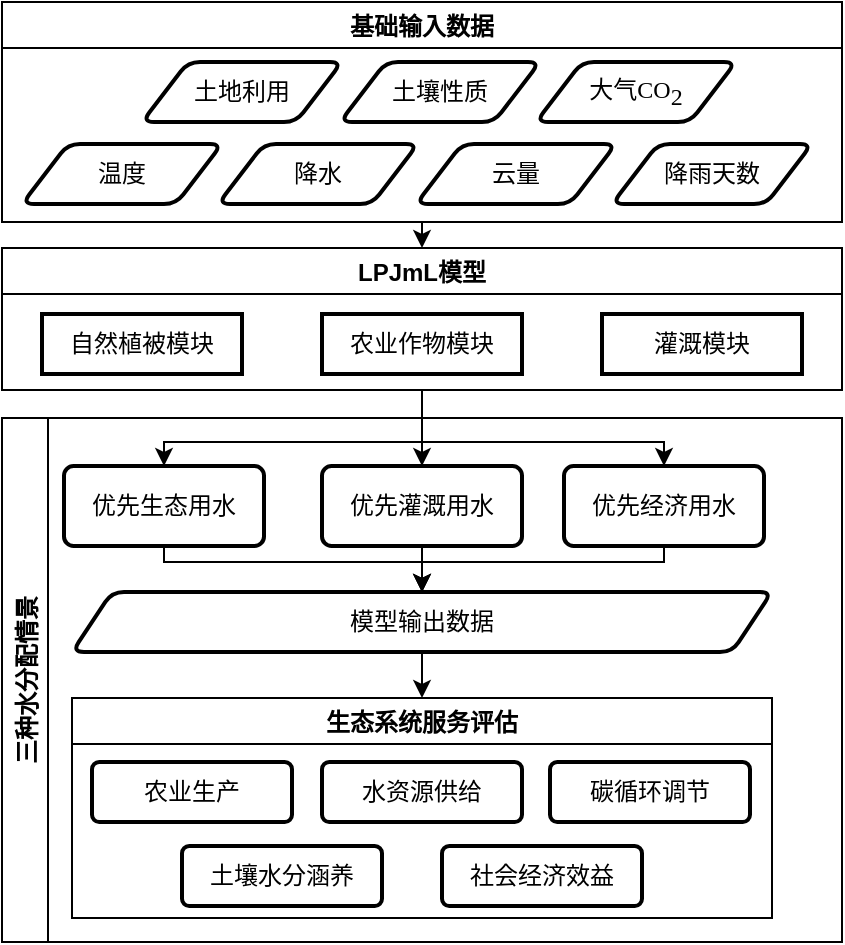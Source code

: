 <mxfile version="14.9.0" type="github">
  <diagram id="KzU6OWMET0ikFXKX8fpt" name="第 1 页">
    <mxGraphModel dx="870" dy="626" grid="1" gridSize="10" guides="1" tooltips="1" connect="1" arrows="1" fold="1" page="1" pageScale="1" pageWidth="827" pageHeight="1169" math="0" shadow="0">
      <root>
        <mxCell id="0" />
        <mxCell id="1" parent="0" />
        <mxCell id="FaUYwd_Z24W162cdU9Y5-39" style="edgeStyle=orthogonalEdgeStyle;rounded=0;orthogonalLoop=1;jettySize=auto;html=1;entryX=0.5;entryY=0;entryDx=0;entryDy=0;exitX=0.5;exitY=1;exitDx=0;exitDy=0;" edge="1" parent="1" source="FaUYwd_Z24W162cdU9Y5-18" target="FaUYwd_Z24W162cdU9Y5-26">
          <mxGeometry relative="1" as="geometry">
            <mxPoint x="270" y="140" as="sourcePoint" />
          </mxGeometry>
        </mxCell>
        <mxCell id="FaUYwd_Z24W162cdU9Y5-18" value="基础输入数据" style="swimlane;" vertex="1" parent="1">
          <mxGeometry x="40" y="20" width="420" height="110" as="geometry" />
        </mxCell>
        <mxCell id="FaUYwd_Z24W162cdU9Y5-19" value="温度" style="shape=parallelogram;html=1;strokeWidth=2;perimeter=parallelogramPerimeter;whiteSpace=wrap;rounded=1;arcSize=12;size=0.23;" vertex="1" parent="FaUYwd_Z24W162cdU9Y5-18">
          <mxGeometry x="10" y="71" width="100" height="30" as="geometry" />
        </mxCell>
        <mxCell id="FaUYwd_Z24W162cdU9Y5-20" value="降水" style="shape=parallelogram;html=1;strokeWidth=2;perimeter=parallelogramPerimeter;whiteSpace=wrap;rounded=1;arcSize=12;size=0.23;" vertex="1" parent="FaUYwd_Z24W162cdU9Y5-18">
          <mxGeometry x="108" y="71" width="100" height="30" as="geometry" />
        </mxCell>
        <mxCell id="FaUYwd_Z24W162cdU9Y5-21" value="云量" style="shape=parallelogram;html=1;strokeWidth=2;perimeter=parallelogramPerimeter;whiteSpace=wrap;rounded=1;arcSize=12;size=0.23;" vertex="1" parent="FaUYwd_Z24W162cdU9Y5-18">
          <mxGeometry x="207" y="71" width="100" height="30" as="geometry" />
        </mxCell>
        <mxCell id="FaUYwd_Z24W162cdU9Y5-22" value="降雨天数" style="shape=parallelogram;html=1;strokeWidth=2;perimeter=parallelogramPerimeter;whiteSpace=wrap;rounded=1;arcSize=12;size=0.23;" vertex="1" parent="FaUYwd_Z24W162cdU9Y5-18">
          <mxGeometry x="305" y="71" width="100" height="30" as="geometry" />
        </mxCell>
        <mxCell id="FaUYwd_Z24W162cdU9Y5-23" value="土地利用" style="shape=parallelogram;html=1;strokeWidth=2;perimeter=parallelogramPerimeter;whiteSpace=wrap;rounded=1;arcSize=12;size=0.23;" vertex="1" parent="FaUYwd_Z24W162cdU9Y5-18">
          <mxGeometry x="70" y="30" width="100" height="30" as="geometry" />
        </mxCell>
        <mxCell id="FaUYwd_Z24W162cdU9Y5-24" value="土壤性质" style="shape=parallelogram;html=1;strokeWidth=2;perimeter=parallelogramPerimeter;whiteSpace=wrap;rounded=1;arcSize=12;size=0.23;" vertex="1" parent="FaUYwd_Z24W162cdU9Y5-18">
          <mxGeometry x="169" y="30" width="100" height="30" as="geometry" />
        </mxCell>
        <mxCell id="FaUYwd_Z24W162cdU9Y5-25" value="&lt;p style=&quot;margin-top: 0pt ; margin-bottom: 0pt ; margin-left: 0in ; text-align: left ; direction: ltr ; unicode-bidi: embed ; word-break: normal&quot;&gt;&lt;span&gt;大气&lt;/span&gt;&lt;span style=&quot;font-family: &amp;#34;calibri&amp;#34;&quot;&gt;CO&lt;/span&gt;&lt;span style=&quot;font-family: &amp;#34;calibri&amp;#34; ; vertical-align: sub&quot;&gt;2&lt;/span&gt;&lt;/p&gt;" style="shape=parallelogram;html=1;strokeWidth=2;perimeter=parallelogramPerimeter;whiteSpace=wrap;rounded=1;arcSize=12;size=0.23;" vertex="1" parent="FaUYwd_Z24W162cdU9Y5-18">
          <mxGeometry x="267" y="30" width="100" height="30" as="geometry" />
        </mxCell>
        <mxCell id="FaUYwd_Z24W162cdU9Y5-49" style="edgeStyle=orthogonalEdgeStyle;rounded=0;orthogonalLoop=1;jettySize=auto;html=1;exitX=0.5;exitY=1;exitDx=0;exitDy=0;entryX=0.5;entryY=0;entryDx=0;entryDy=0;" edge="1" parent="1" source="FaUYwd_Z24W162cdU9Y5-26" target="FaUYwd_Z24W162cdU9Y5-16">
          <mxGeometry relative="1" as="geometry" />
        </mxCell>
        <mxCell id="FaUYwd_Z24W162cdU9Y5-50" style="edgeStyle=orthogonalEdgeStyle;rounded=0;orthogonalLoop=1;jettySize=auto;html=1;exitX=0.5;exitY=1;exitDx=0;exitDy=0;entryX=0.5;entryY=0;entryDx=0;entryDy=0;" edge="1" parent="1" source="FaUYwd_Z24W162cdU9Y5-26" target="FaUYwd_Z24W162cdU9Y5-15">
          <mxGeometry relative="1" as="geometry">
            <Array as="points">
              <mxPoint x="250" y="240" />
              <mxPoint x="121" y="240" />
            </Array>
          </mxGeometry>
        </mxCell>
        <mxCell id="FaUYwd_Z24W162cdU9Y5-51" style="edgeStyle=orthogonalEdgeStyle;rounded=0;orthogonalLoop=1;jettySize=auto;html=1;exitX=0.5;exitY=1;exitDx=0;exitDy=0;entryX=0.5;entryY=0;entryDx=0;entryDy=0;" edge="1" parent="1" source="FaUYwd_Z24W162cdU9Y5-26" target="FaUYwd_Z24W162cdU9Y5-17">
          <mxGeometry relative="1" as="geometry">
            <Array as="points">
              <mxPoint x="250" y="240" />
              <mxPoint x="371" y="240" />
            </Array>
          </mxGeometry>
        </mxCell>
        <mxCell id="FaUYwd_Z24W162cdU9Y5-26" value="LPJmL模型" style="swimlane;" vertex="1" parent="1">
          <mxGeometry x="40" y="143" width="420" height="71" as="geometry" />
        </mxCell>
        <mxCell id="FaUYwd_Z24W162cdU9Y5-34" value="自然植被模块" style="rounded=0;whiteSpace=wrap;html=1;strokeWidth=2;arcSize=12;" vertex="1" parent="FaUYwd_Z24W162cdU9Y5-26">
          <mxGeometry x="20" y="33" width="100" height="30" as="geometry" />
        </mxCell>
        <mxCell id="FaUYwd_Z24W162cdU9Y5-35" value="农业作物模块" style="rounded=0;whiteSpace=wrap;html=1;strokeWidth=2;arcSize=12;" vertex="1" parent="FaUYwd_Z24W162cdU9Y5-26">
          <mxGeometry x="160" y="33" width="100" height="30" as="geometry" />
        </mxCell>
        <mxCell id="FaUYwd_Z24W162cdU9Y5-36" value="灌溉模块" style="rounded=0;whiteSpace=wrap;html=1;strokeWidth=2;arcSize=12;" vertex="1" parent="FaUYwd_Z24W162cdU9Y5-26">
          <mxGeometry x="300" y="33" width="100" height="30" as="geometry" />
        </mxCell>
        <mxCell id="FaUYwd_Z24W162cdU9Y5-28" value="三种水分配情景" style="swimlane;horizontal=0;" vertex="1" parent="1">
          <mxGeometry x="40" y="228" width="420" height="262" as="geometry" />
        </mxCell>
        <mxCell id="FaUYwd_Z24W162cdU9Y5-44" style="edgeStyle=orthogonalEdgeStyle;rounded=0;orthogonalLoop=1;jettySize=auto;html=1;exitX=0.5;exitY=1;exitDx=0;exitDy=0;entryX=0.5;entryY=0;entryDx=0;entryDy=0;" edge="1" parent="FaUYwd_Z24W162cdU9Y5-28" source="FaUYwd_Z24W162cdU9Y5-15" target="FaUYwd_Z24W162cdU9Y5-43">
          <mxGeometry relative="1" as="geometry">
            <mxPoint x="82" y="89" as="targetPoint" />
            <Array as="points">
              <mxPoint x="81" y="72" />
              <mxPoint x="210" y="72" />
            </Array>
          </mxGeometry>
        </mxCell>
        <mxCell id="FaUYwd_Z24W162cdU9Y5-15" value="优先生态用水" style="rounded=1;whiteSpace=wrap;html=1;strokeWidth=2;arcSize=12;" vertex="1" parent="FaUYwd_Z24W162cdU9Y5-28">
          <mxGeometry x="31" y="24" width="100" height="40" as="geometry" />
        </mxCell>
        <mxCell id="FaUYwd_Z24W162cdU9Y5-45" style="edgeStyle=orthogonalEdgeStyle;rounded=0;orthogonalLoop=1;jettySize=auto;html=1;entryX=0.5;entryY=0;entryDx=0;entryDy=0;" edge="1" parent="FaUYwd_Z24W162cdU9Y5-28" source="FaUYwd_Z24W162cdU9Y5-16" target="FaUYwd_Z24W162cdU9Y5-43">
          <mxGeometry relative="1" as="geometry" />
        </mxCell>
        <mxCell id="FaUYwd_Z24W162cdU9Y5-16" value="优先灌溉用水" style="rounded=1;whiteSpace=wrap;html=1;strokeWidth=2;arcSize=12;" vertex="1" parent="FaUYwd_Z24W162cdU9Y5-28">
          <mxGeometry x="160" y="24" width="100" height="40" as="geometry" />
        </mxCell>
        <mxCell id="FaUYwd_Z24W162cdU9Y5-46" style="edgeStyle=orthogonalEdgeStyle;rounded=0;orthogonalLoop=1;jettySize=auto;html=1;entryX=0.5;entryY=0;entryDx=0;entryDy=0;" edge="1" parent="FaUYwd_Z24W162cdU9Y5-28" source="FaUYwd_Z24W162cdU9Y5-17" target="FaUYwd_Z24W162cdU9Y5-43">
          <mxGeometry relative="1" as="geometry">
            <Array as="points">
              <mxPoint x="331" y="72" />
              <mxPoint x="210" y="72" />
            </Array>
          </mxGeometry>
        </mxCell>
        <mxCell id="FaUYwd_Z24W162cdU9Y5-17" value="优先经济用水" style="rounded=1;whiteSpace=wrap;html=1;strokeWidth=2;arcSize=12;" vertex="1" parent="FaUYwd_Z24W162cdU9Y5-28">
          <mxGeometry x="281" y="24" width="100" height="40" as="geometry" />
        </mxCell>
        <mxCell id="FaUYwd_Z24W162cdU9Y5-56" style="edgeStyle=orthogonalEdgeStyle;rounded=0;orthogonalLoop=1;jettySize=auto;html=1;exitX=0.5;exitY=1;exitDx=0;exitDy=0;entryX=0.5;entryY=0;entryDx=0;entryDy=0;" edge="1" parent="FaUYwd_Z24W162cdU9Y5-28" source="FaUYwd_Z24W162cdU9Y5-43" target="FaUYwd_Z24W162cdU9Y5-48">
          <mxGeometry relative="1" as="geometry" />
        </mxCell>
        <mxCell id="FaUYwd_Z24W162cdU9Y5-43" value="模型输出数据" style="shape=parallelogram;perimeter=parallelogramPerimeter;whiteSpace=wrap;html=1;fixedSize=1;rounded=1;strokeWidth=2;arcSize=12;" vertex="1" parent="FaUYwd_Z24W162cdU9Y5-28">
          <mxGeometry x="35" y="87" width="350" height="30" as="geometry" />
        </mxCell>
        <mxCell id="FaUYwd_Z24W162cdU9Y5-48" value="生态系统服务评估" style="swimlane;rounded=0;" vertex="1" parent="FaUYwd_Z24W162cdU9Y5-28">
          <mxGeometry x="35" y="140" width="350" height="110" as="geometry" />
        </mxCell>
        <mxCell id="FaUYwd_Z24W162cdU9Y5-53" value="碳循环调节" style="rounded=1;whiteSpace=wrap;html=1;strokeWidth=2;arcSize=12;" vertex="1" parent="FaUYwd_Z24W162cdU9Y5-48">
          <mxGeometry x="239" y="32" width="100" height="30" as="geometry" />
        </mxCell>
        <mxCell id="FaUYwd_Z24W162cdU9Y5-54" value="土壤水分涵养" style="rounded=1;whiteSpace=wrap;html=1;strokeWidth=2;arcSize=12;" vertex="1" parent="FaUYwd_Z24W162cdU9Y5-48">
          <mxGeometry x="55" y="74" width="100" height="30" as="geometry" />
        </mxCell>
        <mxCell id="FaUYwd_Z24W162cdU9Y5-52" value="水资源供给" style="rounded=1;whiteSpace=wrap;html=1;strokeWidth=2;arcSize=12;" vertex="1" parent="FaUYwd_Z24W162cdU9Y5-48">
          <mxGeometry x="125" y="32" width="100" height="30" as="geometry" />
        </mxCell>
        <mxCell id="FaUYwd_Z24W162cdU9Y5-47" value="农业生产" style="rounded=1;whiteSpace=wrap;html=1;strokeWidth=2;arcSize=12;" vertex="1" parent="FaUYwd_Z24W162cdU9Y5-48">
          <mxGeometry x="10" y="32" width="100" height="30" as="geometry" />
        </mxCell>
        <mxCell id="FaUYwd_Z24W162cdU9Y5-55" value="社会经济效益" style="rounded=1;whiteSpace=wrap;html=1;strokeWidth=2;arcSize=12;" vertex="1" parent="FaUYwd_Z24W162cdU9Y5-48">
          <mxGeometry x="185" y="74" width="100" height="30" as="geometry" />
        </mxCell>
      </root>
    </mxGraphModel>
  </diagram>
</mxfile>
